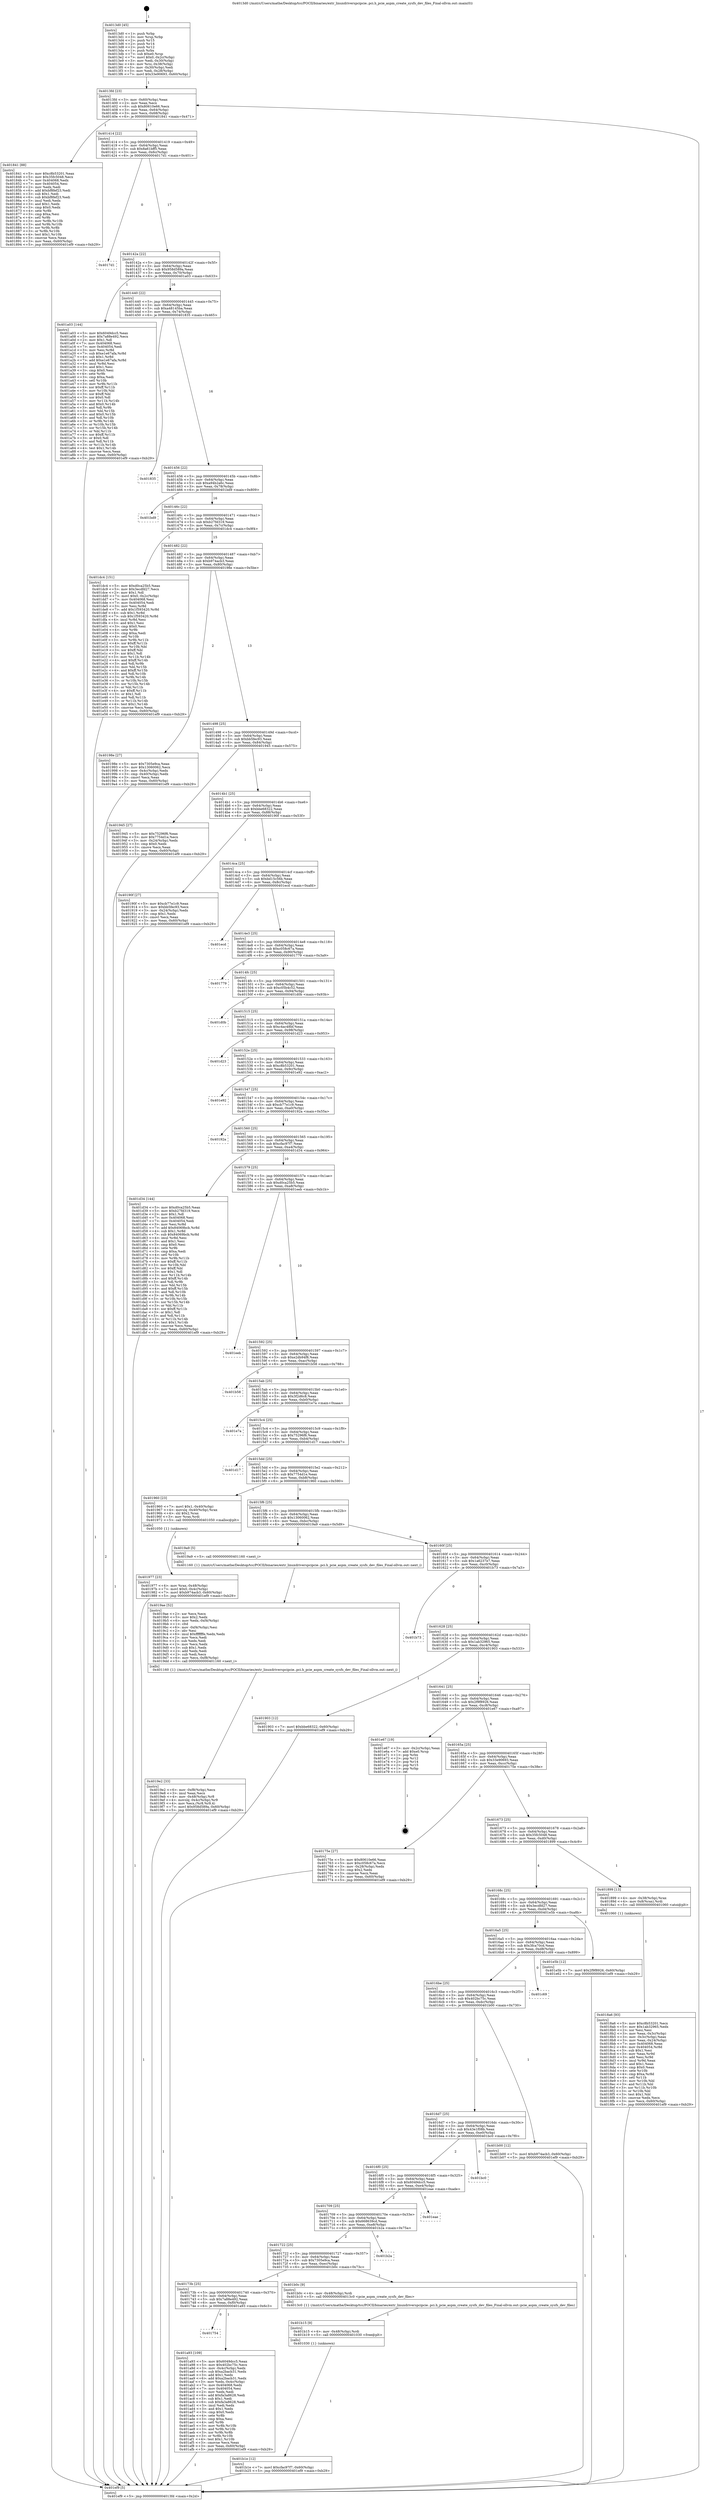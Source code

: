 digraph "0x4013d0" {
  label = "0x4013d0 (/mnt/c/Users/mathe/Desktop/tcc/POCII/binaries/extr_linuxdriverspcipcie..pci.h_pcie_aspm_create_sysfs_dev_files_Final-ollvm.out::main(0))"
  labelloc = "t"
  node[shape=record]

  Entry [label="",width=0.3,height=0.3,shape=circle,fillcolor=black,style=filled]
  "0x4013fd" [label="{
     0x4013fd [23]\l
     | [instrs]\l
     &nbsp;&nbsp;0x4013fd \<+3\>: mov -0x60(%rbp),%eax\l
     &nbsp;&nbsp;0x401400 \<+2\>: mov %eax,%ecx\l
     &nbsp;&nbsp;0x401402 \<+6\>: sub $0x80610e66,%ecx\l
     &nbsp;&nbsp;0x401408 \<+3\>: mov %eax,-0x64(%rbp)\l
     &nbsp;&nbsp;0x40140b \<+3\>: mov %ecx,-0x68(%rbp)\l
     &nbsp;&nbsp;0x40140e \<+6\>: je 0000000000401841 \<main+0x471\>\l
  }"]
  "0x401841" [label="{
     0x401841 [88]\l
     | [instrs]\l
     &nbsp;&nbsp;0x401841 \<+5\>: mov $0xc8b53201,%eax\l
     &nbsp;&nbsp;0x401846 \<+5\>: mov $0x35fc5048,%ecx\l
     &nbsp;&nbsp;0x40184b \<+7\>: mov 0x404068,%edx\l
     &nbsp;&nbsp;0x401852 \<+7\>: mov 0x404054,%esi\l
     &nbsp;&nbsp;0x401859 \<+2\>: mov %edx,%edi\l
     &nbsp;&nbsp;0x40185b \<+6\>: add $0xbf8fef23,%edi\l
     &nbsp;&nbsp;0x401861 \<+3\>: sub $0x1,%edi\l
     &nbsp;&nbsp;0x401864 \<+6\>: sub $0xbf8fef23,%edi\l
     &nbsp;&nbsp;0x40186a \<+3\>: imul %edi,%edx\l
     &nbsp;&nbsp;0x40186d \<+3\>: and $0x1,%edx\l
     &nbsp;&nbsp;0x401870 \<+3\>: cmp $0x0,%edx\l
     &nbsp;&nbsp;0x401873 \<+4\>: sete %r8b\l
     &nbsp;&nbsp;0x401877 \<+3\>: cmp $0xa,%esi\l
     &nbsp;&nbsp;0x40187a \<+4\>: setl %r9b\l
     &nbsp;&nbsp;0x40187e \<+3\>: mov %r8b,%r10b\l
     &nbsp;&nbsp;0x401881 \<+3\>: and %r9b,%r10b\l
     &nbsp;&nbsp;0x401884 \<+3\>: xor %r9b,%r8b\l
     &nbsp;&nbsp;0x401887 \<+3\>: or %r8b,%r10b\l
     &nbsp;&nbsp;0x40188a \<+4\>: test $0x1,%r10b\l
     &nbsp;&nbsp;0x40188e \<+3\>: cmovne %ecx,%eax\l
     &nbsp;&nbsp;0x401891 \<+3\>: mov %eax,-0x60(%rbp)\l
     &nbsp;&nbsp;0x401894 \<+5\>: jmp 0000000000401ef9 \<main+0xb29\>\l
  }"]
  "0x401414" [label="{
     0x401414 [22]\l
     | [instrs]\l
     &nbsp;&nbsp;0x401414 \<+5\>: jmp 0000000000401419 \<main+0x49\>\l
     &nbsp;&nbsp;0x401419 \<+3\>: mov -0x64(%rbp),%eax\l
     &nbsp;&nbsp;0x40141c \<+5\>: sub $0x8a61bff5,%eax\l
     &nbsp;&nbsp;0x401421 \<+3\>: mov %eax,-0x6c(%rbp)\l
     &nbsp;&nbsp;0x401424 \<+6\>: je 00000000004017d1 \<main+0x401\>\l
  }"]
  Exit [label="",width=0.3,height=0.3,shape=circle,fillcolor=black,style=filled,peripheries=2]
  "0x4017d1" [label="{
     0x4017d1\l
  }", style=dashed]
  "0x40142a" [label="{
     0x40142a [22]\l
     | [instrs]\l
     &nbsp;&nbsp;0x40142a \<+5\>: jmp 000000000040142f \<main+0x5f\>\l
     &nbsp;&nbsp;0x40142f \<+3\>: mov -0x64(%rbp),%eax\l
     &nbsp;&nbsp;0x401432 \<+5\>: sub $0x958d589a,%eax\l
     &nbsp;&nbsp;0x401437 \<+3\>: mov %eax,-0x70(%rbp)\l
     &nbsp;&nbsp;0x40143a \<+6\>: je 0000000000401a03 \<main+0x633\>\l
  }"]
  "0x401b1e" [label="{
     0x401b1e [12]\l
     | [instrs]\l
     &nbsp;&nbsp;0x401b1e \<+7\>: movl $0xcfac97f7,-0x60(%rbp)\l
     &nbsp;&nbsp;0x401b25 \<+5\>: jmp 0000000000401ef9 \<main+0xb29\>\l
  }"]
  "0x401a03" [label="{
     0x401a03 [144]\l
     | [instrs]\l
     &nbsp;&nbsp;0x401a03 \<+5\>: mov $0x6049dcc5,%eax\l
     &nbsp;&nbsp;0x401a08 \<+5\>: mov $0x7a88e492,%ecx\l
     &nbsp;&nbsp;0x401a0d \<+2\>: mov $0x1,%dl\l
     &nbsp;&nbsp;0x401a0f \<+7\>: mov 0x404068,%esi\l
     &nbsp;&nbsp;0x401a16 \<+7\>: mov 0x404054,%edi\l
     &nbsp;&nbsp;0x401a1d \<+3\>: mov %esi,%r8d\l
     &nbsp;&nbsp;0x401a20 \<+7\>: sub $0xe1e67afa,%r8d\l
     &nbsp;&nbsp;0x401a27 \<+4\>: sub $0x1,%r8d\l
     &nbsp;&nbsp;0x401a2b \<+7\>: add $0xe1e67afa,%r8d\l
     &nbsp;&nbsp;0x401a32 \<+4\>: imul %r8d,%esi\l
     &nbsp;&nbsp;0x401a36 \<+3\>: and $0x1,%esi\l
     &nbsp;&nbsp;0x401a39 \<+3\>: cmp $0x0,%esi\l
     &nbsp;&nbsp;0x401a3c \<+4\>: sete %r9b\l
     &nbsp;&nbsp;0x401a40 \<+3\>: cmp $0xa,%edi\l
     &nbsp;&nbsp;0x401a43 \<+4\>: setl %r10b\l
     &nbsp;&nbsp;0x401a47 \<+3\>: mov %r9b,%r11b\l
     &nbsp;&nbsp;0x401a4a \<+4\>: xor $0xff,%r11b\l
     &nbsp;&nbsp;0x401a4e \<+3\>: mov %r10b,%bl\l
     &nbsp;&nbsp;0x401a51 \<+3\>: xor $0xff,%bl\l
     &nbsp;&nbsp;0x401a54 \<+3\>: xor $0x0,%dl\l
     &nbsp;&nbsp;0x401a57 \<+3\>: mov %r11b,%r14b\l
     &nbsp;&nbsp;0x401a5a \<+4\>: and $0x0,%r14b\l
     &nbsp;&nbsp;0x401a5e \<+3\>: and %dl,%r9b\l
     &nbsp;&nbsp;0x401a61 \<+3\>: mov %bl,%r15b\l
     &nbsp;&nbsp;0x401a64 \<+4\>: and $0x0,%r15b\l
     &nbsp;&nbsp;0x401a68 \<+3\>: and %dl,%r10b\l
     &nbsp;&nbsp;0x401a6b \<+3\>: or %r9b,%r14b\l
     &nbsp;&nbsp;0x401a6e \<+3\>: or %r10b,%r15b\l
     &nbsp;&nbsp;0x401a71 \<+3\>: xor %r15b,%r14b\l
     &nbsp;&nbsp;0x401a74 \<+3\>: or %bl,%r11b\l
     &nbsp;&nbsp;0x401a77 \<+4\>: xor $0xff,%r11b\l
     &nbsp;&nbsp;0x401a7b \<+3\>: or $0x0,%dl\l
     &nbsp;&nbsp;0x401a7e \<+3\>: and %dl,%r11b\l
     &nbsp;&nbsp;0x401a81 \<+3\>: or %r11b,%r14b\l
     &nbsp;&nbsp;0x401a84 \<+4\>: test $0x1,%r14b\l
     &nbsp;&nbsp;0x401a88 \<+3\>: cmovne %ecx,%eax\l
     &nbsp;&nbsp;0x401a8b \<+3\>: mov %eax,-0x60(%rbp)\l
     &nbsp;&nbsp;0x401a8e \<+5\>: jmp 0000000000401ef9 \<main+0xb29\>\l
  }"]
  "0x401440" [label="{
     0x401440 [22]\l
     | [instrs]\l
     &nbsp;&nbsp;0x401440 \<+5\>: jmp 0000000000401445 \<main+0x75\>\l
     &nbsp;&nbsp;0x401445 \<+3\>: mov -0x64(%rbp),%eax\l
     &nbsp;&nbsp;0x401448 \<+5\>: sub $0xa48145ba,%eax\l
     &nbsp;&nbsp;0x40144d \<+3\>: mov %eax,-0x74(%rbp)\l
     &nbsp;&nbsp;0x401450 \<+6\>: je 0000000000401835 \<main+0x465\>\l
  }"]
  "0x401b15" [label="{
     0x401b15 [9]\l
     | [instrs]\l
     &nbsp;&nbsp;0x401b15 \<+4\>: mov -0x48(%rbp),%rdi\l
     &nbsp;&nbsp;0x401b19 \<+5\>: call 0000000000401030 \<free@plt\>\l
     | [calls]\l
     &nbsp;&nbsp;0x401030 \{1\} (unknown)\l
  }"]
  "0x401835" [label="{
     0x401835\l
  }", style=dashed]
  "0x401456" [label="{
     0x401456 [22]\l
     | [instrs]\l
     &nbsp;&nbsp;0x401456 \<+5\>: jmp 000000000040145b \<main+0x8b\>\l
     &nbsp;&nbsp;0x40145b \<+3\>: mov -0x64(%rbp),%eax\l
     &nbsp;&nbsp;0x40145e \<+5\>: sub $0xa94b2a6c,%eax\l
     &nbsp;&nbsp;0x401463 \<+3\>: mov %eax,-0x78(%rbp)\l
     &nbsp;&nbsp;0x401466 \<+6\>: je 0000000000401bd9 \<main+0x809\>\l
  }"]
  "0x401754" [label="{
     0x401754\l
  }", style=dashed]
  "0x401bd9" [label="{
     0x401bd9\l
  }", style=dashed]
  "0x40146c" [label="{
     0x40146c [22]\l
     | [instrs]\l
     &nbsp;&nbsp;0x40146c \<+5\>: jmp 0000000000401471 \<main+0xa1\>\l
     &nbsp;&nbsp;0x401471 \<+3\>: mov -0x64(%rbp),%eax\l
     &nbsp;&nbsp;0x401474 \<+5\>: sub $0xb27fd319,%eax\l
     &nbsp;&nbsp;0x401479 \<+3\>: mov %eax,-0x7c(%rbp)\l
     &nbsp;&nbsp;0x40147c \<+6\>: je 0000000000401dc4 \<main+0x9f4\>\l
  }"]
  "0x401a93" [label="{
     0x401a93 [109]\l
     | [instrs]\l
     &nbsp;&nbsp;0x401a93 \<+5\>: mov $0x6049dcc5,%eax\l
     &nbsp;&nbsp;0x401a98 \<+5\>: mov $0x402bc75c,%ecx\l
     &nbsp;&nbsp;0x401a9d \<+3\>: mov -0x4c(%rbp),%edx\l
     &nbsp;&nbsp;0x401aa0 \<+6\>: sub $0xa2bacb31,%edx\l
     &nbsp;&nbsp;0x401aa6 \<+3\>: add $0x1,%edx\l
     &nbsp;&nbsp;0x401aa9 \<+6\>: add $0xa2bacb31,%edx\l
     &nbsp;&nbsp;0x401aaf \<+3\>: mov %edx,-0x4c(%rbp)\l
     &nbsp;&nbsp;0x401ab2 \<+7\>: mov 0x404068,%edx\l
     &nbsp;&nbsp;0x401ab9 \<+7\>: mov 0x404054,%esi\l
     &nbsp;&nbsp;0x401ac0 \<+2\>: mov %edx,%edi\l
     &nbsp;&nbsp;0x401ac2 \<+6\>: add $0xfa3a8628,%edi\l
     &nbsp;&nbsp;0x401ac8 \<+3\>: sub $0x1,%edi\l
     &nbsp;&nbsp;0x401acb \<+6\>: sub $0xfa3a8628,%edi\l
     &nbsp;&nbsp;0x401ad1 \<+3\>: imul %edi,%edx\l
     &nbsp;&nbsp;0x401ad4 \<+3\>: and $0x1,%edx\l
     &nbsp;&nbsp;0x401ad7 \<+3\>: cmp $0x0,%edx\l
     &nbsp;&nbsp;0x401ada \<+4\>: sete %r8b\l
     &nbsp;&nbsp;0x401ade \<+3\>: cmp $0xa,%esi\l
     &nbsp;&nbsp;0x401ae1 \<+4\>: setl %r9b\l
     &nbsp;&nbsp;0x401ae5 \<+3\>: mov %r8b,%r10b\l
     &nbsp;&nbsp;0x401ae8 \<+3\>: and %r9b,%r10b\l
     &nbsp;&nbsp;0x401aeb \<+3\>: xor %r9b,%r8b\l
     &nbsp;&nbsp;0x401aee \<+3\>: or %r8b,%r10b\l
     &nbsp;&nbsp;0x401af1 \<+4\>: test $0x1,%r10b\l
     &nbsp;&nbsp;0x401af5 \<+3\>: cmovne %ecx,%eax\l
     &nbsp;&nbsp;0x401af8 \<+3\>: mov %eax,-0x60(%rbp)\l
     &nbsp;&nbsp;0x401afb \<+5\>: jmp 0000000000401ef9 \<main+0xb29\>\l
  }"]
  "0x401dc4" [label="{
     0x401dc4 [151]\l
     | [instrs]\l
     &nbsp;&nbsp;0x401dc4 \<+5\>: mov $0xd0ca25b5,%eax\l
     &nbsp;&nbsp;0x401dc9 \<+5\>: mov $0x3ecdfd27,%ecx\l
     &nbsp;&nbsp;0x401dce \<+2\>: mov $0x1,%dl\l
     &nbsp;&nbsp;0x401dd0 \<+7\>: movl $0x0,-0x2c(%rbp)\l
     &nbsp;&nbsp;0x401dd7 \<+7\>: mov 0x404068,%esi\l
     &nbsp;&nbsp;0x401dde \<+7\>: mov 0x404054,%edi\l
     &nbsp;&nbsp;0x401de5 \<+3\>: mov %esi,%r8d\l
     &nbsp;&nbsp;0x401de8 \<+7\>: add $0x1f593420,%r8d\l
     &nbsp;&nbsp;0x401def \<+4\>: sub $0x1,%r8d\l
     &nbsp;&nbsp;0x401df3 \<+7\>: sub $0x1f593420,%r8d\l
     &nbsp;&nbsp;0x401dfa \<+4\>: imul %r8d,%esi\l
     &nbsp;&nbsp;0x401dfe \<+3\>: and $0x1,%esi\l
     &nbsp;&nbsp;0x401e01 \<+3\>: cmp $0x0,%esi\l
     &nbsp;&nbsp;0x401e04 \<+4\>: sete %r9b\l
     &nbsp;&nbsp;0x401e08 \<+3\>: cmp $0xa,%edi\l
     &nbsp;&nbsp;0x401e0b \<+4\>: setl %r10b\l
     &nbsp;&nbsp;0x401e0f \<+3\>: mov %r9b,%r11b\l
     &nbsp;&nbsp;0x401e12 \<+4\>: xor $0xff,%r11b\l
     &nbsp;&nbsp;0x401e16 \<+3\>: mov %r10b,%bl\l
     &nbsp;&nbsp;0x401e19 \<+3\>: xor $0xff,%bl\l
     &nbsp;&nbsp;0x401e1c \<+3\>: xor $0x1,%dl\l
     &nbsp;&nbsp;0x401e1f \<+3\>: mov %r11b,%r14b\l
     &nbsp;&nbsp;0x401e22 \<+4\>: and $0xff,%r14b\l
     &nbsp;&nbsp;0x401e26 \<+3\>: and %dl,%r9b\l
     &nbsp;&nbsp;0x401e29 \<+3\>: mov %bl,%r15b\l
     &nbsp;&nbsp;0x401e2c \<+4\>: and $0xff,%r15b\l
     &nbsp;&nbsp;0x401e30 \<+3\>: and %dl,%r10b\l
     &nbsp;&nbsp;0x401e33 \<+3\>: or %r9b,%r14b\l
     &nbsp;&nbsp;0x401e36 \<+3\>: or %r10b,%r15b\l
     &nbsp;&nbsp;0x401e39 \<+3\>: xor %r15b,%r14b\l
     &nbsp;&nbsp;0x401e3c \<+3\>: or %bl,%r11b\l
     &nbsp;&nbsp;0x401e3f \<+4\>: xor $0xff,%r11b\l
     &nbsp;&nbsp;0x401e43 \<+3\>: or $0x1,%dl\l
     &nbsp;&nbsp;0x401e46 \<+3\>: and %dl,%r11b\l
     &nbsp;&nbsp;0x401e49 \<+3\>: or %r11b,%r14b\l
     &nbsp;&nbsp;0x401e4c \<+4\>: test $0x1,%r14b\l
     &nbsp;&nbsp;0x401e50 \<+3\>: cmovne %ecx,%eax\l
     &nbsp;&nbsp;0x401e53 \<+3\>: mov %eax,-0x60(%rbp)\l
     &nbsp;&nbsp;0x401e56 \<+5\>: jmp 0000000000401ef9 \<main+0xb29\>\l
  }"]
  "0x401482" [label="{
     0x401482 [22]\l
     | [instrs]\l
     &nbsp;&nbsp;0x401482 \<+5\>: jmp 0000000000401487 \<main+0xb7\>\l
     &nbsp;&nbsp;0x401487 \<+3\>: mov -0x64(%rbp),%eax\l
     &nbsp;&nbsp;0x40148a \<+5\>: sub $0xb974acb3,%eax\l
     &nbsp;&nbsp;0x40148f \<+3\>: mov %eax,-0x80(%rbp)\l
     &nbsp;&nbsp;0x401492 \<+6\>: je 000000000040198e \<main+0x5be\>\l
  }"]
  "0x40173b" [label="{
     0x40173b [25]\l
     | [instrs]\l
     &nbsp;&nbsp;0x40173b \<+5\>: jmp 0000000000401740 \<main+0x370\>\l
     &nbsp;&nbsp;0x401740 \<+3\>: mov -0x64(%rbp),%eax\l
     &nbsp;&nbsp;0x401743 \<+5\>: sub $0x7a88e492,%eax\l
     &nbsp;&nbsp;0x401748 \<+6\>: mov %eax,-0xf0(%rbp)\l
     &nbsp;&nbsp;0x40174e \<+6\>: je 0000000000401a93 \<main+0x6c3\>\l
  }"]
  "0x40198e" [label="{
     0x40198e [27]\l
     | [instrs]\l
     &nbsp;&nbsp;0x40198e \<+5\>: mov $0x7305e9ca,%eax\l
     &nbsp;&nbsp;0x401993 \<+5\>: mov $0x13060062,%ecx\l
     &nbsp;&nbsp;0x401998 \<+3\>: mov -0x4c(%rbp),%edx\l
     &nbsp;&nbsp;0x40199b \<+3\>: cmp -0x40(%rbp),%edx\l
     &nbsp;&nbsp;0x40199e \<+3\>: cmovl %ecx,%eax\l
     &nbsp;&nbsp;0x4019a1 \<+3\>: mov %eax,-0x60(%rbp)\l
     &nbsp;&nbsp;0x4019a4 \<+5\>: jmp 0000000000401ef9 \<main+0xb29\>\l
  }"]
  "0x401498" [label="{
     0x401498 [25]\l
     | [instrs]\l
     &nbsp;&nbsp;0x401498 \<+5\>: jmp 000000000040149d \<main+0xcd\>\l
     &nbsp;&nbsp;0x40149d \<+3\>: mov -0x64(%rbp),%eax\l
     &nbsp;&nbsp;0x4014a0 \<+5\>: sub $0xbb5fec93,%eax\l
     &nbsp;&nbsp;0x4014a5 \<+6\>: mov %eax,-0x84(%rbp)\l
     &nbsp;&nbsp;0x4014ab \<+6\>: je 0000000000401945 \<main+0x575\>\l
  }"]
  "0x401b0c" [label="{
     0x401b0c [9]\l
     | [instrs]\l
     &nbsp;&nbsp;0x401b0c \<+4\>: mov -0x48(%rbp),%rdi\l
     &nbsp;&nbsp;0x401b10 \<+5\>: call 00000000004013c0 \<pcie_aspm_create_sysfs_dev_files\>\l
     | [calls]\l
     &nbsp;&nbsp;0x4013c0 \{1\} (/mnt/c/Users/mathe/Desktop/tcc/POCII/binaries/extr_linuxdriverspcipcie..pci.h_pcie_aspm_create_sysfs_dev_files_Final-ollvm.out::pcie_aspm_create_sysfs_dev_files)\l
  }"]
  "0x401945" [label="{
     0x401945 [27]\l
     | [instrs]\l
     &nbsp;&nbsp;0x401945 \<+5\>: mov $0x75296f6,%eax\l
     &nbsp;&nbsp;0x40194a \<+5\>: mov $0x7754d1e,%ecx\l
     &nbsp;&nbsp;0x40194f \<+3\>: mov -0x24(%rbp),%edx\l
     &nbsp;&nbsp;0x401952 \<+3\>: cmp $0x0,%edx\l
     &nbsp;&nbsp;0x401955 \<+3\>: cmove %ecx,%eax\l
     &nbsp;&nbsp;0x401958 \<+3\>: mov %eax,-0x60(%rbp)\l
     &nbsp;&nbsp;0x40195b \<+5\>: jmp 0000000000401ef9 \<main+0xb29\>\l
  }"]
  "0x4014b1" [label="{
     0x4014b1 [25]\l
     | [instrs]\l
     &nbsp;&nbsp;0x4014b1 \<+5\>: jmp 00000000004014b6 \<main+0xe6\>\l
     &nbsp;&nbsp;0x4014b6 \<+3\>: mov -0x64(%rbp),%eax\l
     &nbsp;&nbsp;0x4014b9 \<+5\>: sub $0xbbe68322,%eax\l
     &nbsp;&nbsp;0x4014be \<+6\>: mov %eax,-0x88(%rbp)\l
     &nbsp;&nbsp;0x4014c4 \<+6\>: je 000000000040190f \<main+0x53f\>\l
  }"]
  "0x401722" [label="{
     0x401722 [25]\l
     | [instrs]\l
     &nbsp;&nbsp;0x401722 \<+5\>: jmp 0000000000401727 \<main+0x357\>\l
     &nbsp;&nbsp;0x401727 \<+3\>: mov -0x64(%rbp),%eax\l
     &nbsp;&nbsp;0x40172a \<+5\>: sub $0x7305e9ca,%eax\l
     &nbsp;&nbsp;0x40172f \<+6\>: mov %eax,-0xec(%rbp)\l
     &nbsp;&nbsp;0x401735 \<+6\>: je 0000000000401b0c \<main+0x73c\>\l
  }"]
  "0x40190f" [label="{
     0x40190f [27]\l
     | [instrs]\l
     &nbsp;&nbsp;0x40190f \<+5\>: mov $0xcb77e1c9,%eax\l
     &nbsp;&nbsp;0x401914 \<+5\>: mov $0xbb5fec93,%ecx\l
     &nbsp;&nbsp;0x401919 \<+3\>: mov -0x24(%rbp),%edx\l
     &nbsp;&nbsp;0x40191c \<+3\>: cmp $0x1,%edx\l
     &nbsp;&nbsp;0x40191f \<+3\>: cmovl %ecx,%eax\l
     &nbsp;&nbsp;0x401922 \<+3\>: mov %eax,-0x60(%rbp)\l
     &nbsp;&nbsp;0x401925 \<+5\>: jmp 0000000000401ef9 \<main+0xb29\>\l
  }"]
  "0x4014ca" [label="{
     0x4014ca [25]\l
     | [instrs]\l
     &nbsp;&nbsp;0x4014ca \<+5\>: jmp 00000000004014cf \<main+0xff\>\l
     &nbsp;&nbsp;0x4014cf \<+3\>: mov -0x64(%rbp),%eax\l
     &nbsp;&nbsp;0x4014d2 \<+5\>: sub $0xbd15c56b,%eax\l
     &nbsp;&nbsp;0x4014d7 \<+6\>: mov %eax,-0x8c(%rbp)\l
     &nbsp;&nbsp;0x4014dd \<+6\>: je 0000000000401ecd \<main+0xafd\>\l
  }"]
  "0x401b2a" [label="{
     0x401b2a\l
  }", style=dashed]
  "0x401ecd" [label="{
     0x401ecd\l
  }", style=dashed]
  "0x4014e3" [label="{
     0x4014e3 [25]\l
     | [instrs]\l
     &nbsp;&nbsp;0x4014e3 \<+5\>: jmp 00000000004014e8 \<main+0x118\>\l
     &nbsp;&nbsp;0x4014e8 \<+3\>: mov -0x64(%rbp),%eax\l
     &nbsp;&nbsp;0x4014eb \<+5\>: sub $0xc058c67a,%eax\l
     &nbsp;&nbsp;0x4014f0 \<+6\>: mov %eax,-0x90(%rbp)\l
     &nbsp;&nbsp;0x4014f6 \<+6\>: je 0000000000401779 \<main+0x3a9\>\l
  }"]
  "0x401709" [label="{
     0x401709 [25]\l
     | [instrs]\l
     &nbsp;&nbsp;0x401709 \<+5\>: jmp 000000000040170e \<main+0x33e\>\l
     &nbsp;&nbsp;0x40170e \<+3\>: mov -0x64(%rbp),%eax\l
     &nbsp;&nbsp;0x401711 \<+5\>: sub $0x668639cd,%eax\l
     &nbsp;&nbsp;0x401716 \<+6\>: mov %eax,-0xe8(%rbp)\l
     &nbsp;&nbsp;0x40171c \<+6\>: je 0000000000401b2a \<main+0x75a\>\l
  }"]
  "0x401779" [label="{
     0x401779\l
  }", style=dashed]
  "0x4014fc" [label="{
     0x4014fc [25]\l
     | [instrs]\l
     &nbsp;&nbsp;0x4014fc \<+5\>: jmp 0000000000401501 \<main+0x131\>\l
     &nbsp;&nbsp;0x401501 \<+3\>: mov -0x64(%rbp),%eax\l
     &nbsp;&nbsp;0x401504 \<+5\>: sub $0xc05b4c52,%eax\l
     &nbsp;&nbsp;0x401509 \<+6\>: mov %eax,-0x94(%rbp)\l
     &nbsp;&nbsp;0x40150f \<+6\>: je 0000000000401d0b \<main+0x93b\>\l
  }"]
  "0x401eae" [label="{
     0x401eae\l
  }", style=dashed]
  "0x401d0b" [label="{
     0x401d0b\l
  }", style=dashed]
  "0x401515" [label="{
     0x401515 [25]\l
     | [instrs]\l
     &nbsp;&nbsp;0x401515 \<+5\>: jmp 000000000040151a \<main+0x14a\>\l
     &nbsp;&nbsp;0x40151a \<+3\>: mov -0x64(%rbp),%eax\l
     &nbsp;&nbsp;0x40151d \<+5\>: sub $0xc4ac48bf,%eax\l
     &nbsp;&nbsp;0x401522 \<+6\>: mov %eax,-0x98(%rbp)\l
     &nbsp;&nbsp;0x401528 \<+6\>: je 0000000000401d23 \<main+0x953\>\l
  }"]
  "0x4016f0" [label="{
     0x4016f0 [25]\l
     | [instrs]\l
     &nbsp;&nbsp;0x4016f0 \<+5\>: jmp 00000000004016f5 \<main+0x325\>\l
     &nbsp;&nbsp;0x4016f5 \<+3\>: mov -0x64(%rbp),%eax\l
     &nbsp;&nbsp;0x4016f8 \<+5\>: sub $0x6049dcc5,%eax\l
     &nbsp;&nbsp;0x4016fd \<+6\>: mov %eax,-0xe4(%rbp)\l
     &nbsp;&nbsp;0x401703 \<+6\>: je 0000000000401eae \<main+0xade\>\l
  }"]
  "0x401d23" [label="{
     0x401d23\l
  }", style=dashed]
  "0x40152e" [label="{
     0x40152e [25]\l
     | [instrs]\l
     &nbsp;&nbsp;0x40152e \<+5\>: jmp 0000000000401533 \<main+0x163\>\l
     &nbsp;&nbsp;0x401533 \<+3\>: mov -0x64(%rbp),%eax\l
     &nbsp;&nbsp;0x401536 \<+5\>: sub $0xc8b53201,%eax\l
     &nbsp;&nbsp;0x40153b \<+6\>: mov %eax,-0x9c(%rbp)\l
     &nbsp;&nbsp;0x401541 \<+6\>: je 0000000000401e92 \<main+0xac2\>\l
  }"]
  "0x401bc0" [label="{
     0x401bc0\l
  }", style=dashed]
  "0x401e92" [label="{
     0x401e92\l
  }", style=dashed]
  "0x401547" [label="{
     0x401547 [25]\l
     | [instrs]\l
     &nbsp;&nbsp;0x401547 \<+5\>: jmp 000000000040154c \<main+0x17c\>\l
     &nbsp;&nbsp;0x40154c \<+3\>: mov -0x64(%rbp),%eax\l
     &nbsp;&nbsp;0x40154f \<+5\>: sub $0xcb77e1c9,%eax\l
     &nbsp;&nbsp;0x401554 \<+6\>: mov %eax,-0xa0(%rbp)\l
     &nbsp;&nbsp;0x40155a \<+6\>: je 000000000040192a \<main+0x55a\>\l
  }"]
  "0x4016d7" [label="{
     0x4016d7 [25]\l
     | [instrs]\l
     &nbsp;&nbsp;0x4016d7 \<+5\>: jmp 00000000004016dc \<main+0x30c\>\l
     &nbsp;&nbsp;0x4016dc \<+3\>: mov -0x64(%rbp),%eax\l
     &nbsp;&nbsp;0x4016df \<+5\>: sub $0x43e1f08b,%eax\l
     &nbsp;&nbsp;0x4016e4 \<+6\>: mov %eax,-0xe0(%rbp)\l
     &nbsp;&nbsp;0x4016ea \<+6\>: je 0000000000401bc0 \<main+0x7f0\>\l
  }"]
  "0x40192a" [label="{
     0x40192a\l
  }", style=dashed]
  "0x401560" [label="{
     0x401560 [25]\l
     | [instrs]\l
     &nbsp;&nbsp;0x401560 \<+5\>: jmp 0000000000401565 \<main+0x195\>\l
     &nbsp;&nbsp;0x401565 \<+3\>: mov -0x64(%rbp),%eax\l
     &nbsp;&nbsp;0x401568 \<+5\>: sub $0xcfac97f7,%eax\l
     &nbsp;&nbsp;0x40156d \<+6\>: mov %eax,-0xa4(%rbp)\l
     &nbsp;&nbsp;0x401573 \<+6\>: je 0000000000401d34 \<main+0x964\>\l
  }"]
  "0x401b00" [label="{
     0x401b00 [12]\l
     | [instrs]\l
     &nbsp;&nbsp;0x401b00 \<+7\>: movl $0xb974acb3,-0x60(%rbp)\l
     &nbsp;&nbsp;0x401b07 \<+5\>: jmp 0000000000401ef9 \<main+0xb29\>\l
  }"]
  "0x401d34" [label="{
     0x401d34 [144]\l
     | [instrs]\l
     &nbsp;&nbsp;0x401d34 \<+5\>: mov $0xd0ca25b5,%eax\l
     &nbsp;&nbsp;0x401d39 \<+5\>: mov $0xb27fd319,%ecx\l
     &nbsp;&nbsp;0x401d3e \<+2\>: mov $0x1,%dl\l
     &nbsp;&nbsp;0x401d40 \<+7\>: mov 0x404068,%esi\l
     &nbsp;&nbsp;0x401d47 \<+7\>: mov 0x404054,%edi\l
     &nbsp;&nbsp;0x401d4e \<+3\>: mov %esi,%r8d\l
     &nbsp;&nbsp;0x401d51 \<+7\>: add $0x84069bcb,%r8d\l
     &nbsp;&nbsp;0x401d58 \<+4\>: sub $0x1,%r8d\l
     &nbsp;&nbsp;0x401d5c \<+7\>: sub $0x84069bcb,%r8d\l
     &nbsp;&nbsp;0x401d63 \<+4\>: imul %r8d,%esi\l
     &nbsp;&nbsp;0x401d67 \<+3\>: and $0x1,%esi\l
     &nbsp;&nbsp;0x401d6a \<+3\>: cmp $0x0,%esi\l
     &nbsp;&nbsp;0x401d6d \<+4\>: sete %r9b\l
     &nbsp;&nbsp;0x401d71 \<+3\>: cmp $0xa,%edi\l
     &nbsp;&nbsp;0x401d74 \<+4\>: setl %r10b\l
     &nbsp;&nbsp;0x401d78 \<+3\>: mov %r9b,%r11b\l
     &nbsp;&nbsp;0x401d7b \<+4\>: xor $0xff,%r11b\l
     &nbsp;&nbsp;0x401d7f \<+3\>: mov %r10b,%bl\l
     &nbsp;&nbsp;0x401d82 \<+3\>: xor $0xff,%bl\l
     &nbsp;&nbsp;0x401d85 \<+3\>: xor $0x1,%dl\l
     &nbsp;&nbsp;0x401d88 \<+3\>: mov %r11b,%r14b\l
     &nbsp;&nbsp;0x401d8b \<+4\>: and $0xff,%r14b\l
     &nbsp;&nbsp;0x401d8f \<+3\>: and %dl,%r9b\l
     &nbsp;&nbsp;0x401d92 \<+3\>: mov %bl,%r15b\l
     &nbsp;&nbsp;0x401d95 \<+4\>: and $0xff,%r15b\l
     &nbsp;&nbsp;0x401d99 \<+3\>: and %dl,%r10b\l
     &nbsp;&nbsp;0x401d9c \<+3\>: or %r9b,%r14b\l
     &nbsp;&nbsp;0x401d9f \<+3\>: or %r10b,%r15b\l
     &nbsp;&nbsp;0x401da2 \<+3\>: xor %r15b,%r14b\l
     &nbsp;&nbsp;0x401da5 \<+3\>: or %bl,%r11b\l
     &nbsp;&nbsp;0x401da8 \<+4\>: xor $0xff,%r11b\l
     &nbsp;&nbsp;0x401dac \<+3\>: or $0x1,%dl\l
     &nbsp;&nbsp;0x401daf \<+3\>: and %dl,%r11b\l
     &nbsp;&nbsp;0x401db2 \<+3\>: or %r11b,%r14b\l
     &nbsp;&nbsp;0x401db5 \<+4\>: test $0x1,%r14b\l
     &nbsp;&nbsp;0x401db9 \<+3\>: cmovne %ecx,%eax\l
     &nbsp;&nbsp;0x401dbc \<+3\>: mov %eax,-0x60(%rbp)\l
     &nbsp;&nbsp;0x401dbf \<+5\>: jmp 0000000000401ef9 \<main+0xb29\>\l
  }"]
  "0x401579" [label="{
     0x401579 [25]\l
     | [instrs]\l
     &nbsp;&nbsp;0x401579 \<+5\>: jmp 000000000040157e \<main+0x1ae\>\l
     &nbsp;&nbsp;0x40157e \<+3\>: mov -0x64(%rbp),%eax\l
     &nbsp;&nbsp;0x401581 \<+5\>: sub $0xd0ca25b5,%eax\l
     &nbsp;&nbsp;0x401586 \<+6\>: mov %eax,-0xa8(%rbp)\l
     &nbsp;&nbsp;0x40158c \<+6\>: je 0000000000401eeb \<main+0xb1b\>\l
  }"]
  "0x4016be" [label="{
     0x4016be [25]\l
     | [instrs]\l
     &nbsp;&nbsp;0x4016be \<+5\>: jmp 00000000004016c3 \<main+0x2f3\>\l
     &nbsp;&nbsp;0x4016c3 \<+3\>: mov -0x64(%rbp),%eax\l
     &nbsp;&nbsp;0x4016c6 \<+5\>: sub $0x402bc75c,%eax\l
     &nbsp;&nbsp;0x4016cb \<+6\>: mov %eax,-0xdc(%rbp)\l
     &nbsp;&nbsp;0x4016d1 \<+6\>: je 0000000000401b00 \<main+0x730\>\l
  }"]
  "0x401eeb" [label="{
     0x401eeb\l
  }", style=dashed]
  "0x401592" [label="{
     0x401592 [25]\l
     | [instrs]\l
     &nbsp;&nbsp;0x401592 \<+5\>: jmp 0000000000401597 \<main+0x1c7\>\l
     &nbsp;&nbsp;0x401597 \<+3\>: mov -0x64(%rbp),%eax\l
     &nbsp;&nbsp;0x40159a \<+5\>: sub $0xe2db94f8,%eax\l
     &nbsp;&nbsp;0x40159f \<+6\>: mov %eax,-0xac(%rbp)\l
     &nbsp;&nbsp;0x4015a5 \<+6\>: je 0000000000401b58 \<main+0x788\>\l
  }"]
  "0x401c69" [label="{
     0x401c69\l
  }", style=dashed]
  "0x401b58" [label="{
     0x401b58\l
  }", style=dashed]
  "0x4015ab" [label="{
     0x4015ab [25]\l
     | [instrs]\l
     &nbsp;&nbsp;0x4015ab \<+5\>: jmp 00000000004015b0 \<main+0x1e0\>\l
     &nbsp;&nbsp;0x4015b0 \<+3\>: mov -0x64(%rbp),%eax\l
     &nbsp;&nbsp;0x4015b3 \<+5\>: sub $0x3f2d6c8,%eax\l
     &nbsp;&nbsp;0x4015b8 \<+6\>: mov %eax,-0xb0(%rbp)\l
     &nbsp;&nbsp;0x4015be \<+6\>: je 0000000000401e7a \<main+0xaaa\>\l
  }"]
  "0x4016a5" [label="{
     0x4016a5 [25]\l
     | [instrs]\l
     &nbsp;&nbsp;0x4016a5 \<+5\>: jmp 00000000004016aa \<main+0x2da\>\l
     &nbsp;&nbsp;0x4016aa \<+3\>: mov -0x64(%rbp),%eax\l
     &nbsp;&nbsp;0x4016ad \<+5\>: sub $0x3fca70cd,%eax\l
     &nbsp;&nbsp;0x4016b2 \<+6\>: mov %eax,-0xd8(%rbp)\l
     &nbsp;&nbsp;0x4016b8 \<+6\>: je 0000000000401c69 \<main+0x899\>\l
  }"]
  "0x401e7a" [label="{
     0x401e7a\l
  }", style=dashed]
  "0x4015c4" [label="{
     0x4015c4 [25]\l
     | [instrs]\l
     &nbsp;&nbsp;0x4015c4 \<+5\>: jmp 00000000004015c9 \<main+0x1f9\>\l
     &nbsp;&nbsp;0x4015c9 \<+3\>: mov -0x64(%rbp),%eax\l
     &nbsp;&nbsp;0x4015cc \<+5\>: sub $0x75296f6,%eax\l
     &nbsp;&nbsp;0x4015d1 \<+6\>: mov %eax,-0xb4(%rbp)\l
     &nbsp;&nbsp;0x4015d7 \<+6\>: je 0000000000401d17 \<main+0x947\>\l
  }"]
  "0x401e5b" [label="{
     0x401e5b [12]\l
     | [instrs]\l
     &nbsp;&nbsp;0x401e5b \<+7\>: movl $0x2f9f8926,-0x60(%rbp)\l
     &nbsp;&nbsp;0x401e62 \<+5\>: jmp 0000000000401ef9 \<main+0xb29\>\l
  }"]
  "0x401d17" [label="{
     0x401d17\l
  }", style=dashed]
  "0x4015dd" [label="{
     0x4015dd [25]\l
     | [instrs]\l
     &nbsp;&nbsp;0x4015dd \<+5\>: jmp 00000000004015e2 \<main+0x212\>\l
     &nbsp;&nbsp;0x4015e2 \<+3\>: mov -0x64(%rbp),%eax\l
     &nbsp;&nbsp;0x4015e5 \<+5\>: sub $0x7754d1e,%eax\l
     &nbsp;&nbsp;0x4015ea \<+6\>: mov %eax,-0xb8(%rbp)\l
     &nbsp;&nbsp;0x4015f0 \<+6\>: je 0000000000401960 \<main+0x590\>\l
  }"]
  "0x4019e2" [label="{
     0x4019e2 [33]\l
     | [instrs]\l
     &nbsp;&nbsp;0x4019e2 \<+6\>: mov -0xf8(%rbp),%ecx\l
     &nbsp;&nbsp;0x4019e8 \<+3\>: imul %eax,%ecx\l
     &nbsp;&nbsp;0x4019eb \<+4\>: mov -0x48(%rbp),%r8\l
     &nbsp;&nbsp;0x4019ef \<+4\>: movslq -0x4c(%rbp),%r9\l
     &nbsp;&nbsp;0x4019f3 \<+4\>: mov %ecx,(%r8,%r9,4)\l
     &nbsp;&nbsp;0x4019f7 \<+7\>: movl $0x958d589a,-0x60(%rbp)\l
     &nbsp;&nbsp;0x4019fe \<+5\>: jmp 0000000000401ef9 \<main+0xb29\>\l
  }"]
  "0x401960" [label="{
     0x401960 [23]\l
     | [instrs]\l
     &nbsp;&nbsp;0x401960 \<+7\>: movl $0x1,-0x40(%rbp)\l
     &nbsp;&nbsp;0x401967 \<+4\>: movslq -0x40(%rbp),%rax\l
     &nbsp;&nbsp;0x40196b \<+4\>: shl $0x2,%rax\l
     &nbsp;&nbsp;0x40196f \<+3\>: mov %rax,%rdi\l
     &nbsp;&nbsp;0x401972 \<+5\>: call 0000000000401050 \<malloc@plt\>\l
     | [calls]\l
     &nbsp;&nbsp;0x401050 \{1\} (unknown)\l
  }"]
  "0x4015f6" [label="{
     0x4015f6 [25]\l
     | [instrs]\l
     &nbsp;&nbsp;0x4015f6 \<+5\>: jmp 00000000004015fb \<main+0x22b\>\l
     &nbsp;&nbsp;0x4015fb \<+3\>: mov -0x64(%rbp),%eax\l
     &nbsp;&nbsp;0x4015fe \<+5\>: sub $0x13060062,%eax\l
     &nbsp;&nbsp;0x401603 \<+6\>: mov %eax,-0xbc(%rbp)\l
     &nbsp;&nbsp;0x401609 \<+6\>: je 00000000004019a9 \<main+0x5d9\>\l
  }"]
  "0x4019ae" [label="{
     0x4019ae [52]\l
     | [instrs]\l
     &nbsp;&nbsp;0x4019ae \<+2\>: xor %ecx,%ecx\l
     &nbsp;&nbsp;0x4019b0 \<+5\>: mov $0x2,%edx\l
     &nbsp;&nbsp;0x4019b5 \<+6\>: mov %edx,-0xf4(%rbp)\l
     &nbsp;&nbsp;0x4019bb \<+1\>: cltd\l
     &nbsp;&nbsp;0x4019bc \<+6\>: mov -0xf4(%rbp),%esi\l
     &nbsp;&nbsp;0x4019c2 \<+2\>: idiv %esi\l
     &nbsp;&nbsp;0x4019c4 \<+6\>: imul $0xfffffffe,%edx,%edx\l
     &nbsp;&nbsp;0x4019ca \<+2\>: mov %ecx,%edi\l
     &nbsp;&nbsp;0x4019cc \<+2\>: sub %edx,%edi\l
     &nbsp;&nbsp;0x4019ce \<+2\>: mov %ecx,%edx\l
     &nbsp;&nbsp;0x4019d0 \<+3\>: sub $0x1,%edx\l
     &nbsp;&nbsp;0x4019d3 \<+2\>: add %edx,%edi\l
     &nbsp;&nbsp;0x4019d5 \<+2\>: sub %edi,%ecx\l
     &nbsp;&nbsp;0x4019d7 \<+6\>: mov %ecx,-0xf8(%rbp)\l
     &nbsp;&nbsp;0x4019dd \<+5\>: call 0000000000401160 \<next_i\>\l
     | [calls]\l
     &nbsp;&nbsp;0x401160 \{1\} (/mnt/c/Users/mathe/Desktop/tcc/POCII/binaries/extr_linuxdriverspcipcie..pci.h_pcie_aspm_create_sysfs_dev_files_Final-ollvm.out::next_i)\l
  }"]
  "0x4019a9" [label="{
     0x4019a9 [5]\l
     | [instrs]\l
     &nbsp;&nbsp;0x4019a9 \<+5\>: call 0000000000401160 \<next_i\>\l
     | [calls]\l
     &nbsp;&nbsp;0x401160 \{1\} (/mnt/c/Users/mathe/Desktop/tcc/POCII/binaries/extr_linuxdriverspcipcie..pci.h_pcie_aspm_create_sysfs_dev_files_Final-ollvm.out::next_i)\l
  }"]
  "0x40160f" [label="{
     0x40160f [25]\l
     | [instrs]\l
     &nbsp;&nbsp;0x40160f \<+5\>: jmp 0000000000401614 \<main+0x244\>\l
     &nbsp;&nbsp;0x401614 \<+3\>: mov -0x64(%rbp),%eax\l
     &nbsp;&nbsp;0x401617 \<+5\>: sub $0x1a6237e7,%eax\l
     &nbsp;&nbsp;0x40161c \<+6\>: mov %eax,-0xc0(%rbp)\l
     &nbsp;&nbsp;0x401622 \<+6\>: je 0000000000401b73 \<main+0x7a3\>\l
  }"]
  "0x401977" [label="{
     0x401977 [23]\l
     | [instrs]\l
     &nbsp;&nbsp;0x401977 \<+4\>: mov %rax,-0x48(%rbp)\l
     &nbsp;&nbsp;0x40197b \<+7\>: movl $0x0,-0x4c(%rbp)\l
     &nbsp;&nbsp;0x401982 \<+7\>: movl $0xb974acb3,-0x60(%rbp)\l
     &nbsp;&nbsp;0x401989 \<+5\>: jmp 0000000000401ef9 \<main+0xb29\>\l
  }"]
  "0x401b73" [label="{
     0x401b73\l
  }", style=dashed]
  "0x401628" [label="{
     0x401628 [25]\l
     | [instrs]\l
     &nbsp;&nbsp;0x401628 \<+5\>: jmp 000000000040162d \<main+0x25d\>\l
     &nbsp;&nbsp;0x40162d \<+3\>: mov -0x64(%rbp),%eax\l
     &nbsp;&nbsp;0x401630 \<+5\>: sub $0x1ab32965,%eax\l
     &nbsp;&nbsp;0x401635 \<+6\>: mov %eax,-0xc4(%rbp)\l
     &nbsp;&nbsp;0x40163b \<+6\>: je 0000000000401903 \<main+0x533\>\l
  }"]
  "0x4018a6" [label="{
     0x4018a6 [93]\l
     | [instrs]\l
     &nbsp;&nbsp;0x4018a6 \<+5\>: mov $0xc8b53201,%ecx\l
     &nbsp;&nbsp;0x4018ab \<+5\>: mov $0x1ab32965,%edx\l
     &nbsp;&nbsp;0x4018b0 \<+2\>: xor %esi,%esi\l
     &nbsp;&nbsp;0x4018b2 \<+3\>: mov %eax,-0x3c(%rbp)\l
     &nbsp;&nbsp;0x4018b5 \<+3\>: mov -0x3c(%rbp),%eax\l
     &nbsp;&nbsp;0x4018b8 \<+3\>: mov %eax,-0x24(%rbp)\l
     &nbsp;&nbsp;0x4018bb \<+7\>: mov 0x404068,%eax\l
     &nbsp;&nbsp;0x4018c2 \<+8\>: mov 0x404054,%r8d\l
     &nbsp;&nbsp;0x4018ca \<+3\>: sub $0x1,%esi\l
     &nbsp;&nbsp;0x4018cd \<+3\>: mov %eax,%r9d\l
     &nbsp;&nbsp;0x4018d0 \<+3\>: add %esi,%r9d\l
     &nbsp;&nbsp;0x4018d3 \<+4\>: imul %r9d,%eax\l
     &nbsp;&nbsp;0x4018d7 \<+3\>: and $0x1,%eax\l
     &nbsp;&nbsp;0x4018da \<+3\>: cmp $0x0,%eax\l
     &nbsp;&nbsp;0x4018dd \<+4\>: sete %r10b\l
     &nbsp;&nbsp;0x4018e1 \<+4\>: cmp $0xa,%r8d\l
     &nbsp;&nbsp;0x4018e5 \<+4\>: setl %r11b\l
     &nbsp;&nbsp;0x4018e9 \<+3\>: mov %r10b,%bl\l
     &nbsp;&nbsp;0x4018ec \<+3\>: and %r11b,%bl\l
     &nbsp;&nbsp;0x4018ef \<+3\>: xor %r11b,%r10b\l
     &nbsp;&nbsp;0x4018f2 \<+3\>: or %r10b,%bl\l
     &nbsp;&nbsp;0x4018f5 \<+3\>: test $0x1,%bl\l
     &nbsp;&nbsp;0x4018f8 \<+3\>: cmovne %edx,%ecx\l
     &nbsp;&nbsp;0x4018fb \<+3\>: mov %ecx,-0x60(%rbp)\l
     &nbsp;&nbsp;0x4018fe \<+5\>: jmp 0000000000401ef9 \<main+0xb29\>\l
  }"]
  "0x401903" [label="{
     0x401903 [12]\l
     | [instrs]\l
     &nbsp;&nbsp;0x401903 \<+7\>: movl $0xbbe68322,-0x60(%rbp)\l
     &nbsp;&nbsp;0x40190a \<+5\>: jmp 0000000000401ef9 \<main+0xb29\>\l
  }"]
  "0x401641" [label="{
     0x401641 [25]\l
     | [instrs]\l
     &nbsp;&nbsp;0x401641 \<+5\>: jmp 0000000000401646 \<main+0x276\>\l
     &nbsp;&nbsp;0x401646 \<+3\>: mov -0x64(%rbp),%eax\l
     &nbsp;&nbsp;0x401649 \<+5\>: sub $0x2f9f8926,%eax\l
     &nbsp;&nbsp;0x40164e \<+6\>: mov %eax,-0xc8(%rbp)\l
     &nbsp;&nbsp;0x401654 \<+6\>: je 0000000000401e67 \<main+0xa97\>\l
  }"]
  "0x40168c" [label="{
     0x40168c [25]\l
     | [instrs]\l
     &nbsp;&nbsp;0x40168c \<+5\>: jmp 0000000000401691 \<main+0x2c1\>\l
     &nbsp;&nbsp;0x401691 \<+3\>: mov -0x64(%rbp),%eax\l
     &nbsp;&nbsp;0x401694 \<+5\>: sub $0x3ecdfd27,%eax\l
     &nbsp;&nbsp;0x401699 \<+6\>: mov %eax,-0xd4(%rbp)\l
     &nbsp;&nbsp;0x40169f \<+6\>: je 0000000000401e5b \<main+0xa8b\>\l
  }"]
  "0x401e67" [label="{
     0x401e67 [19]\l
     | [instrs]\l
     &nbsp;&nbsp;0x401e67 \<+3\>: mov -0x2c(%rbp),%eax\l
     &nbsp;&nbsp;0x401e6a \<+7\>: add $0xe0,%rsp\l
     &nbsp;&nbsp;0x401e71 \<+1\>: pop %rbx\l
     &nbsp;&nbsp;0x401e72 \<+2\>: pop %r12\l
     &nbsp;&nbsp;0x401e74 \<+2\>: pop %r14\l
     &nbsp;&nbsp;0x401e76 \<+2\>: pop %r15\l
     &nbsp;&nbsp;0x401e78 \<+1\>: pop %rbp\l
     &nbsp;&nbsp;0x401e79 \<+1\>: ret\l
  }"]
  "0x40165a" [label="{
     0x40165a [25]\l
     | [instrs]\l
     &nbsp;&nbsp;0x40165a \<+5\>: jmp 000000000040165f \<main+0x28f\>\l
     &nbsp;&nbsp;0x40165f \<+3\>: mov -0x64(%rbp),%eax\l
     &nbsp;&nbsp;0x401662 \<+5\>: sub $0x33e90693,%eax\l
     &nbsp;&nbsp;0x401667 \<+6\>: mov %eax,-0xcc(%rbp)\l
     &nbsp;&nbsp;0x40166d \<+6\>: je 000000000040175e \<main+0x38e\>\l
  }"]
  "0x401899" [label="{
     0x401899 [13]\l
     | [instrs]\l
     &nbsp;&nbsp;0x401899 \<+4\>: mov -0x38(%rbp),%rax\l
     &nbsp;&nbsp;0x40189d \<+4\>: mov 0x8(%rax),%rdi\l
     &nbsp;&nbsp;0x4018a1 \<+5\>: call 0000000000401060 \<atoi@plt\>\l
     | [calls]\l
     &nbsp;&nbsp;0x401060 \{1\} (unknown)\l
  }"]
  "0x40175e" [label="{
     0x40175e [27]\l
     | [instrs]\l
     &nbsp;&nbsp;0x40175e \<+5\>: mov $0x80610e66,%eax\l
     &nbsp;&nbsp;0x401763 \<+5\>: mov $0xc058c67a,%ecx\l
     &nbsp;&nbsp;0x401768 \<+3\>: mov -0x28(%rbp),%edx\l
     &nbsp;&nbsp;0x40176b \<+3\>: cmp $0x2,%edx\l
     &nbsp;&nbsp;0x40176e \<+3\>: cmovne %ecx,%eax\l
     &nbsp;&nbsp;0x401771 \<+3\>: mov %eax,-0x60(%rbp)\l
     &nbsp;&nbsp;0x401774 \<+5\>: jmp 0000000000401ef9 \<main+0xb29\>\l
  }"]
  "0x401673" [label="{
     0x401673 [25]\l
     | [instrs]\l
     &nbsp;&nbsp;0x401673 \<+5\>: jmp 0000000000401678 \<main+0x2a8\>\l
     &nbsp;&nbsp;0x401678 \<+3\>: mov -0x64(%rbp),%eax\l
     &nbsp;&nbsp;0x40167b \<+5\>: sub $0x35fc5048,%eax\l
     &nbsp;&nbsp;0x401680 \<+6\>: mov %eax,-0xd0(%rbp)\l
     &nbsp;&nbsp;0x401686 \<+6\>: je 0000000000401899 \<main+0x4c9\>\l
  }"]
  "0x401ef9" [label="{
     0x401ef9 [5]\l
     | [instrs]\l
     &nbsp;&nbsp;0x401ef9 \<+5\>: jmp 00000000004013fd \<main+0x2d\>\l
  }"]
  "0x4013d0" [label="{
     0x4013d0 [45]\l
     | [instrs]\l
     &nbsp;&nbsp;0x4013d0 \<+1\>: push %rbp\l
     &nbsp;&nbsp;0x4013d1 \<+3\>: mov %rsp,%rbp\l
     &nbsp;&nbsp;0x4013d4 \<+2\>: push %r15\l
     &nbsp;&nbsp;0x4013d6 \<+2\>: push %r14\l
     &nbsp;&nbsp;0x4013d8 \<+2\>: push %r12\l
     &nbsp;&nbsp;0x4013da \<+1\>: push %rbx\l
     &nbsp;&nbsp;0x4013db \<+7\>: sub $0xe0,%rsp\l
     &nbsp;&nbsp;0x4013e2 \<+7\>: movl $0x0,-0x2c(%rbp)\l
     &nbsp;&nbsp;0x4013e9 \<+3\>: mov %edi,-0x30(%rbp)\l
     &nbsp;&nbsp;0x4013ec \<+4\>: mov %rsi,-0x38(%rbp)\l
     &nbsp;&nbsp;0x4013f0 \<+3\>: mov -0x30(%rbp),%edi\l
     &nbsp;&nbsp;0x4013f3 \<+3\>: mov %edi,-0x28(%rbp)\l
     &nbsp;&nbsp;0x4013f6 \<+7\>: movl $0x33e90693,-0x60(%rbp)\l
  }"]
  Entry -> "0x4013d0" [label=" 1"]
  "0x4013fd" -> "0x401841" [label=" 1"]
  "0x4013fd" -> "0x401414" [label=" 17"]
  "0x401e67" -> Exit [label=" 1"]
  "0x401414" -> "0x4017d1" [label=" 0"]
  "0x401414" -> "0x40142a" [label=" 17"]
  "0x401e5b" -> "0x401ef9" [label=" 1"]
  "0x40142a" -> "0x401a03" [label=" 1"]
  "0x40142a" -> "0x401440" [label=" 16"]
  "0x401dc4" -> "0x401ef9" [label=" 1"]
  "0x401440" -> "0x401835" [label=" 0"]
  "0x401440" -> "0x401456" [label=" 16"]
  "0x401d34" -> "0x401ef9" [label=" 1"]
  "0x401456" -> "0x401bd9" [label=" 0"]
  "0x401456" -> "0x40146c" [label=" 16"]
  "0x401b1e" -> "0x401ef9" [label=" 1"]
  "0x40146c" -> "0x401dc4" [label=" 1"]
  "0x40146c" -> "0x401482" [label=" 15"]
  "0x401b15" -> "0x401b1e" [label=" 1"]
  "0x401482" -> "0x40198e" [label=" 2"]
  "0x401482" -> "0x401498" [label=" 13"]
  "0x401b00" -> "0x401ef9" [label=" 1"]
  "0x401498" -> "0x401945" [label=" 1"]
  "0x401498" -> "0x4014b1" [label=" 12"]
  "0x401a93" -> "0x401ef9" [label=" 1"]
  "0x4014b1" -> "0x40190f" [label=" 1"]
  "0x4014b1" -> "0x4014ca" [label=" 11"]
  "0x40173b" -> "0x401a93" [label=" 1"]
  "0x4014ca" -> "0x401ecd" [label=" 0"]
  "0x4014ca" -> "0x4014e3" [label=" 11"]
  "0x401b0c" -> "0x401b15" [label=" 1"]
  "0x4014e3" -> "0x401779" [label=" 0"]
  "0x4014e3" -> "0x4014fc" [label=" 11"]
  "0x401722" -> "0x401b0c" [label=" 1"]
  "0x4014fc" -> "0x401d0b" [label=" 0"]
  "0x4014fc" -> "0x401515" [label=" 11"]
  "0x40173b" -> "0x401754" [label=" 0"]
  "0x401515" -> "0x401d23" [label=" 0"]
  "0x401515" -> "0x40152e" [label=" 11"]
  "0x401709" -> "0x401b2a" [label=" 0"]
  "0x40152e" -> "0x401e92" [label=" 0"]
  "0x40152e" -> "0x401547" [label=" 11"]
  "0x401722" -> "0x40173b" [label=" 1"]
  "0x401547" -> "0x40192a" [label=" 0"]
  "0x401547" -> "0x401560" [label=" 11"]
  "0x4016f0" -> "0x401eae" [label=" 0"]
  "0x401560" -> "0x401d34" [label=" 1"]
  "0x401560" -> "0x401579" [label=" 10"]
  "0x401709" -> "0x401722" [label=" 2"]
  "0x401579" -> "0x401eeb" [label=" 0"]
  "0x401579" -> "0x401592" [label=" 10"]
  "0x4016d7" -> "0x401bc0" [label=" 0"]
  "0x401592" -> "0x401b58" [label=" 0"]
  "0x401592" -> "0x4015ab" [label=" 10"]
  "0x4016f0" -> "0x401709" [label=" 2"]
  "0x4015ab" -> "0x401e7a" [label=" 0"]
  "0x4015ab" -> "0x4015c4" [label=" 10"]
  "0x4016be" -> "0x401b00" [label=" 1"]
  "0x4015c4" -> "0x401d17" [label=" 0"]
  "0x4015c4" -> "0x4015dd" [label=" 10"]
  "0x4016d7" -> "0x4016f0" [label=" 2"]
  "0x4015dd" -> "0x401960" [label=" 1"]
  "0x4015dd" -> "0x4015f6" [label=" 9"]
  "0x4016a5" -> "0x401c69" [label=" 0"]
  "0x4015f6" -> "0x4019a9" [label=" 1"]
  "0x4015f6" -> "0x40160f" [label=" 8"]
  "0x4016be" -> "0x4016d7" [label=" 2"]
  "0x40160f" -> "0x401b73" [label=" 0"]
  "0x40160f" -> "0x401628" [label=" 8"]
  "0x40168c" -> "0x4016a5" [label=" 3"]
  "0x401628" -> "0x401903" [label=" 1"]
  "0x401628" -> "0x401641" [label=" 7"]
  "0x40168c" -> "0x401e5b" [label=" 1"]
  "0x401641" -> "0x401e67" [label=" 1"]
  "0x401641" -> "0x40165a" [label=" 6"]
  "0x4016a5" -> "0x4016be" [label=" 3"]
  "0x40165a" -> "0x40175e" [label=" 1"]
  "0x40165a" -> "0x401673" [label=" 5"]
  "0x40175e" -> "0x401ef9" [label=" 1"]
  "0x4013d0" -> "0x4013fd" [label=" 1"]
  "0x401ef9" -> "0x4013fd" [label=" 17"]
  "0x401841" -> "0x401ef9" [label=" 1"]
  "0x401a03" -> "0x401ef9" [label=" 1"]
  "0x401673" -> "0x401899" [label=" 1"]
  "0x401673" -> "0x40168c" [label=" 4"]
  "0x401899" -> "0x4018a6" [label=" 1"]
  "0x4018a6" -> "0x401ef9" [label=" 1"]
  "0x401903" -> "0x401ef9" [label=" 1"]
  "0x40190f" -> "0x401ef9" [label=" 1"]
  "0x401945" -> "0x401ef9" [label=" 1"]
  "0x401960" -> "0x401977" [label=" 1"]
  "0x401977" -> "0x401ef9" [label=" 1"]
  "0x40198e" -> "0x401ef9" [label=" 2"]
  "0x4019a9" -> "0x4019ae" [label=" 1"]
  "0x4019ae" -> "0x4019e2" [label=" 1"]
  "0x4019e2" -> "0x401ef9" [label=" 1"]
}
